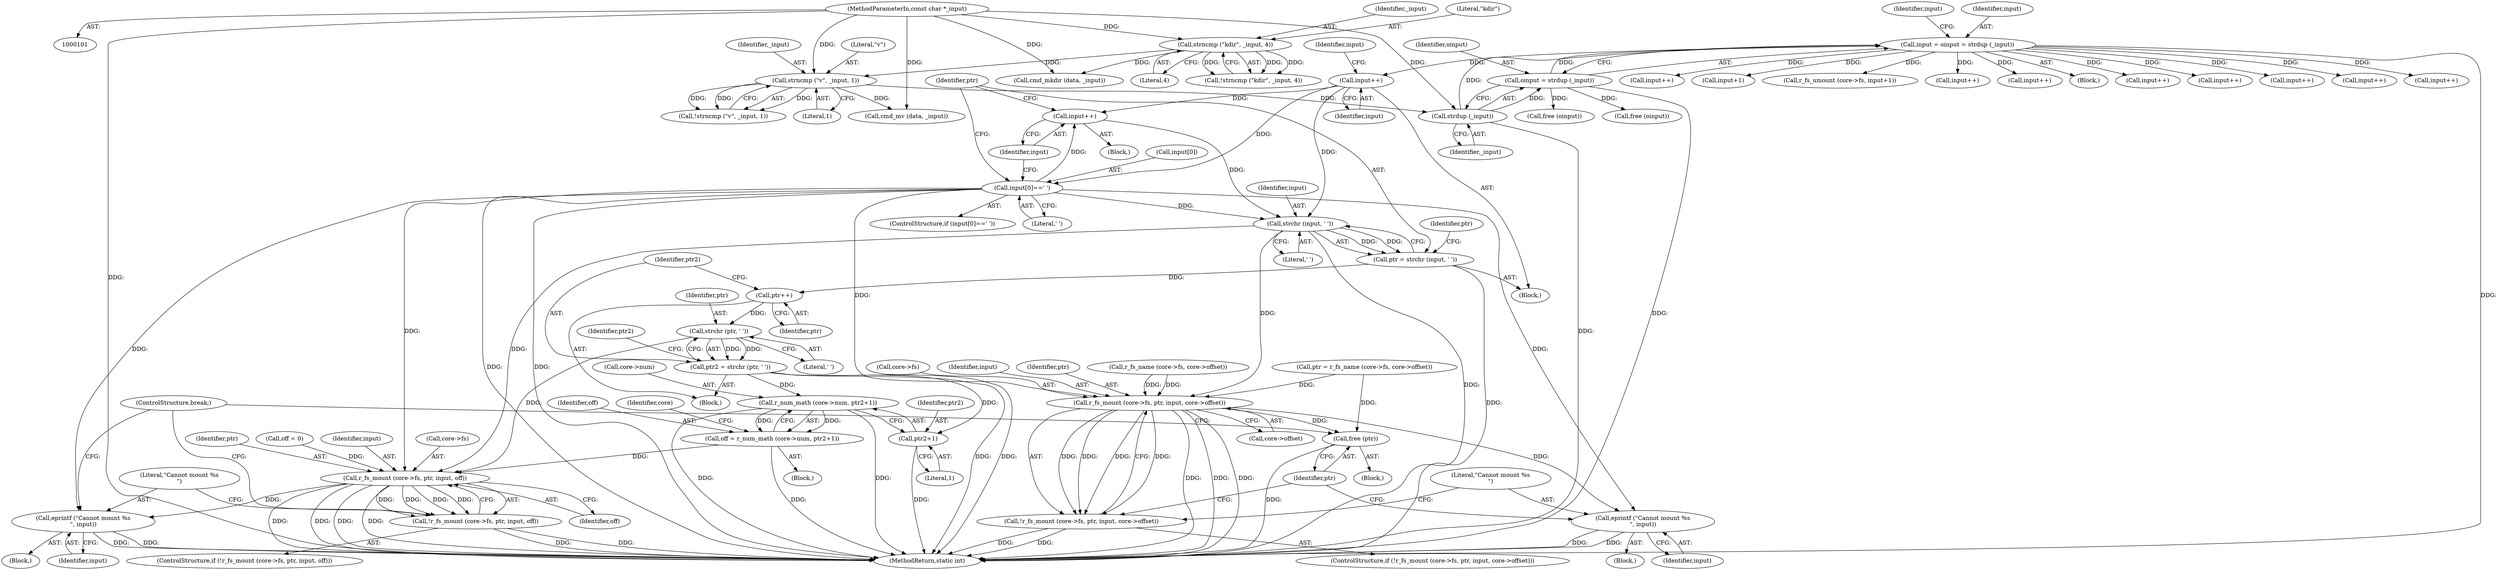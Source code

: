 digraph "0_radare2_65000a7fd9eea62359e6d6714f17b94a99a82edd@API" {
"1000171" [label="(Call,strchr (input, ' '))"];
"1000158" [label="(Call,input++)"];
"1000147" [label="(Call,input = oinput = strdup (_input))"];
"1000149" [label="(Call,oinput = strdup (_input))"];
"1000151" [label="(Call,strdup (_input))"];
"1000138" [label="(Call,strncmp (\"v\", _input, 1))"];
"1000127" [label="(Call,strncmp (\"kdir\", _input, 4))"];
"1000103" [label="(MethodParameterIn,const char *_input)"];
"1000167" [label="(Call,input++)"];
"1000161" [label="(Call,input[0]==' ')"];
"1000169" [label="(Call,ptr = strchr (input, ' '))"];
"1000181" [label="(Call,ptr++)"];
"1000185" [label="(Call,strchr (ptr, ' '))"];
"1000183" [label="(Call,ptr2 = strchr (ptr, ' '))"];
"1000197" [label="(Call,r_num_math (core->num, ptr2+1))"];
"1000195" [label="(Call,off = r_num_math (core->num, ptr2+1))"];
"1000206" [label="(Call,r_fs_mount (core->fs, ptr, input, off))"];
"1000205" [label="(Call,!r_fs_mount (core->fs, ptr, input, off))"];
"1000214" [label="(Call,eprintf (\"Cannot mount %s\n\", input))"];
"1000201" [label="(Call,ptr2+1)"];
"1000236" [label="(Call,r_fs_mount (core->fs, ptr, input, core->offset))"];
"1000235" [label="(Call,!r_fs_mount (core->fs, ptr, input, core->offset))"];
"1000246" [label="(Call,eprintf (\"Cannot mount %s\n\", input))"];
"1000249" [label="(Call,free (ptr))"];
"1000133" [label="(Call,cmd_mkdir (data, _input))"];
"1000204" [label="(ControlStructure,if (!r_fs_mount (core->fs, ptr, input, off)))"];
"1000241" [label="(Identifier,input)"];
"1000137" [label="(Call,!strncmp (\"v\", _input, 1))"];
"1000203" [label="(Literal,1)"];
"1000458" [label="(Call,input++)"];
"1000166" [label="(Block,)"];
"1000257" [label="(Call,input+1)"];
"1000187" [label="(Literal,' ')"];
"1000250" [label="(Identifier,ptr)"];
"1000129" [label="(Identifier,_input)"];
"1000127" [label="(Call,strncmp (\"kdir\", _input, 4))"];
"1000183" [label="(Call,ptr2 = strchr (ptr, ' '))"];
"1000201" [label="(Call,ptr2+1)"];
"1000213" [label="(Block,)"];
"1000676" [label="(MethodReturn,static int)"];
"1000139" [label="(Literal,\"v\")"];
"1000175" [label="(Identifier,ptr)"];
"1000172" [label="(Identifier,input)"];
"1000246" [label="(Call,eprintf (\"Cannot mount %s\n\", input))"];
"1000181" [label="(Call,ptr++)"];
"1000185" [label="(Call,strchr (ptr, ' '))"];
"1000165" [label="(Literal,' ')"];
"1000173" [label="(Literal,' ')"];
"1000168" [label="(Identifier,input)"];
"1000152" [label="(Identifier,_input)"];
"1000253" [label="(Call,r_fs_umount (core->fs, input+1))"];
"1000212" [label="(Identifier,off)"];
"1000159" [label="(Identifier,input)"];
"1000198" [label="(Call,core->num)"];
"1000140" [label="(Identifier,_input)"];
"1000162" [label="(Call,input[0])"];
"1000138" [label="(Call,strncmp (\"v\", _input, 1))"];
"1000144" [label="(Call,cmd_mv (data, _input))"];
"1000672" [label="(Call,free (oinput))"];
"1000189" [label="(Identifier,ptr2)"];
"1000235" [label="(Call,!r_fs_mount (core->fs, ptr, input, core->offset))"];
"1000245" [label="(Block,)"];
"1000242" [label="(Call,core->offset)"];
"1000148" [label="(Identifier,input)"];
"1000543" [label="(Call,input++)"];
"1000216" [label="(Identifier,input)"];
"1000643" [label="(Call,input++)"];
"1000104" [label="(Block,)"];
"1000151" [label="(Call,strdup (_input))"];
"1000169" [label="(Call,ptr = strchr (input, ' '))"];
"1000190" [label="(Block,)"];
"1000161" [label="(Call,input[0]==' ')"];
"1000532" [label="(Call,input++)"];
"1000141" [label="(Literal,1)"];
"1000186" [label="(Identifier,ptr)"];
"1000184" [label="(Identifier,ptr2)"];
"1000411" [label="(Call,input++)"];
"1000195" [label="(Call,off = r_num_math (core->num, ptr2+1))"];
"1000155" [label="(Identifier,input)"];
"1000211" [label="(Identifier,input)"];
"1000344" [label="(Call,input++)"];
"1000240" [label="(Identifier,ptr)"];
"1000234" [label="(ControlStructure,if (!r_fs_mount (core->fs, ptr, input, core->offset)))"];
"1000197" [label="(Call,r_num_math (core->num, ptr2+1))"];
"1000126" [label="(Call,!strncmp (\"kdir\", _input, 4))"];
"1000248" [label="(Identifier,input)"];
"1000176" [label="(Block,)"];
"1000170" [label="(Identifier,ptr)"];
"1000639" [label="(Call,free (oinput))"];
"1000158" [label="(Call,input++)"];
"1000196" [label="(Identifier,off)"];
"1000163" [label="(Identifier,input)"];
"1000149" [label="(Call,oinput = strdup (_input))"];
"1000223" [label="(Call,r_fs_name (core->fs, core->offset))"];
"1000147" [label="(Call,input = oinput = strdup (_input))"];
"1000207" [label="(Call,core->fs)"];
"1000156" [label="(Block,)"];
"1000128" [label="(Literal,\"kdir\")"];
"1000584" [label="(Call,input++)"];
"1000150" [label="(Identifier,oinput)"];
"1000218" [label="(Block,)"];
"1000210" [label="(Identifier,ptr)"];
"1000247" [label="(Literal,\"Cannot mount %s\n\")"];
"1000182" [label="(Identifier,ptr)"];
"1000251" [label="(ControlStructure,break;)"];
"1000171" [label="(Call,strchr (input, ' '))"];
"1000214" [label="(Call,eprintf (\"Cannot mount %s\n\", input))"];
"1000130" [label="(Literal,4)"];
"1000205" [label="(Call,!r_fs_mount (core->fs, ptr, input, off))"];
"1000236" [label="(Call,r_fs_mount (core->fs, ptr, input, core->offset))"];
"1000249" [label="(Call,free (ptr))"];
"1000103" [label="(MethodParameterIn,const char *_input)"];
"1000106" [label="(Call,off = 0)"];
"1000221" [label="(Call,ptr = r_fs_name (core->fs, core->offset))"];
"1000215" [label="(Literal,\"Cannot mount %s\n\")"];
"1000237" [label="(Call,core->fs)"];
"1000206" [label="(Call,r_fs_mount (core->fs, ptr, input, off))"];
"1000208" [label="(Identifier,core)"];
"1000307" [label="(Call,input++)"];
"1000160" [label="(ControlStructure,if (input[0]==' '))"];
"1000202" [label="(Identifier,ptr2)"];
"1000167" [label="(Call,input++)"];
"1000171" -> "1000169"  [label="AST: "];
"1000171" -> "1000173"  [label="CFG: "];
"1000172" -> "1000171"  [label="AST: "];
"1000173" -> "1000171"  [label="AST: "];
"1000169" -> "1000171"  [label="CFG: "];
"1000171" -> "1000676"  [label="DDG: "];
"1000171" -> "1000169"  [label="DDG: "];
"1000171" -> "1000169"  [label="DDG: "];
"1000158" -> "1000171"  [label="DDG: "];
"1000167" -> "1000171"  [label="DDG: "];
"1000161" -> "1000171"  [label="DDG: "];
"1000171" -> "1000206"  [label="DDG: "];
"1000171" -> "1000236"  [label="DDG: "];
"1000158" -> "1000156"  [label="AST: "];
"1000158" -> "1000159"  [label="CFG: "];
"1000159" -> "1000158"  [label="AST: "];
"1000163" -> "1000158"  [label="CFG: "];
"1000147" -> "1000158"  [label="DDG: "];
"1000158" -> "1000161"  [label="DDG: "];
"1000158" -> "1000167"  [label="DDG: "];
"1000147" -> "1000104"  [label="AST: "];
"1000147" -> "1000149"  [label="CFG: "];
"1000148" -> "1000147"  [label="AST: "];
"1000149" -> "1000147"  [label="AST: "];
"1000155" -> "1000147"  [label="CFG: "];
"1000147" -> "1000676"  [label="DDG: "];
"1000149" -> "1000147"  [label="DDG: "];
"1000151" -> "1000147"  [label="DDG: "];
"1000147" -> "1000253"  [label="DDG: "];
"1000147" -> "1000257"  [label="DDG: "];
"1000147" -> "1000307"  [label="DDG: "];
"1000147" -> "1000344"  [label="DDG: "];
"1000147" -> "1000411"  [label="DDG: "];
"1000147" -> "1000458"  [label="DDG: "];
"1000147" -> "1000532"  [label="DDG: "];
"1000147" -> "1000543"  [label="DDG: "];
"1000147" -> "1000584"  [label="DDG: "];
"1000147" -> "1000643"  [label="DDG: "];
"1000149" -> "1000151"  [label="CFG: "];
"1000150" -> "1000149"  [label="AST: "];
"1000151" -> "1000149"  [label="AST: "];
"1000149" -> "1000676"  [label="DDG: "];
"1000151" -> "1000149"  [label="DDG: "];
"1000149" -> "1000639"  [label="DDG: "];
"1000149" -> "1000672"  [label="DDG: "];
"1000151" -> "1000152"  [label="CFG: "];
"1000152" -> "1000151"  [label="AST: "];
"1000151" -> "1000676"  [label="DDG: "];
"1000138" -> "1000151"  [label="DDG: "];
"1000103" -> "1000151"  [label="DDG: "];
"1000138" -> "1000137"  [label="AST: "];
"1000138" -> "1000141"  [label="CFG: "];
"1000139" -> "1000138"  [label="AST: "];
"1000140" -> "1000138"  [label="AST: "];
"1000141" -> "1000138"  [label="AST: "];
"1000137" -> "1000138"  [label="CFG: "];
"1000138" -> "1000137"  [label="DDG: "];
"1000138" -> "1000137"  [label="DDG: "];
"1000138" -> "1000137"  [label="DDG: "];
"1000127" -> "1000138"  [label="DDG: "];
"1000103" -> "1000138"  [label="DDG: "];
"1000138" -> "1000144"  [label="DDG: "];
"1000127" -> "1000126"  [label="AST: "];
"1000127" -> "1000130"  [label="CFG: "];
"1000128" -> "1000127"  [label="AST: "];
"1000129" -> "1000127"  [label="AST: "];
"1000130" -> "1000127"  [label="AST: "];
"1000126" -> "1000127"  [label="CFG: "];
"1000127" -> "1000126"  [label="DDG: "];
"1000127" -> "1000126"  [label="DDG: "];
"1000127" -> "1000126"  [label="DDG: "];
"1000103" -> "1000127"  [label="DDG: "];
"1000127" -> "1000133"  [label="DDG: "];
"1000103" -> "1000101"  [label="AST: "];
"1000103" -> "1000676"  [label="DDG: "];
"1000103" -> "1000133"  [label="DDG: "];
"1000103" -> "1000144"  [label="DDG: "];
"1000167" -> "1000166"  [label="AST: "];
"1000167" -> "1000168"  [label="CFG: "];
"1000168" -> "1000167"  [label="AST: "];
"1000170" -> "1000167"  [label="CFG: "];
"1000161" -> "1000167"  [label="DDG: "];
"1000161" -> "1000160"  [label="AST: "];
"1000161" -> "1000165"  [label="CFG: "];
"1000162" -> "1000161"  [label="AST: "];
"1000165" -> "1000161"  [label="AST: "];
"1000168" -> "1000161"  [label="CFG: "];
"1000170" -> "1000161"  [label="CFG: "];
"1000161" -> "1000676"  [label="DDG: "];
"1000161" -> "1000676"  [label="DDG: "];
"1000161" -> "1000206"  [label="DDG: "];
"1000161" -> "1000214"  [label="DDG: "];
"1000161" -> "1000236"  [label="DDG: "];
"1000161" -> "1000246"  [label="DDG: "];
"1000169" -> "1000156"  [label="AST: "];
"1000170" -> "1000169"  [label="AST: "];
"1000175" -> "1000169"  [label="CFG: "];
"1000169" -> "1000676"  [label="DDG: "];
"1000169" -> "1000181"  [label="DDG: "];
"1000181" -> "1000176"  [label="AST: "];
"1000181" -> "1000182"  [label="CFG: "];
"1000182" -> "1000181"  [label="AST: "];
"1000184" -> "1000181"  [label="CFG: "];
"1000181" -> "1000185"  [label="DDG: "];
"1000185" -> "1000183"  [label="AST: "];
"1000185" -> "1000187"  [label="CFG: "];
"1000186" -> "1000185"  [label="AST: "];
"1000187" -> "1000185"  [label="AST: "];
"1000183" -> "1000185"  [label="CFG: "];
"1000185" -> "1000183"  [label="DDG: "];
"1000185" -> "1000183"  [label="DDG: "];
"1000185" -> "1000206"  [label="DDG: "];
"1000183" -> "1000176"  [label="AST: "];
"1000184" -> "1000183"  [label="AST: "];
"1000189" -> "1000183"  [label="CFG: "];
"1000183" -> "1000676"  [label="DDG: "];
"1000183" -> "1000676"  [label="DDG: "];
"1000183" -> "1000197"  [label="DDG: "];
"1000183" -> "1000201"  [label="DDG: "];
"1000197" -> "1000195"  [label="AST: "];
"1000197" -> "1000201"  [label="CFG: "];
"1000198" -> "1000197"  [label="AST: "];
"1000201" -> "1000197"  [label="AST: "];
"1000195" -> "1000197"  [label="CFG: "];
"1000197" -> "1000676"  [label="DDG: "];
"1000197" -> "1000676"  [label="DDG: "];
"1000197" -> "1000195"  [label="DDG: "];
"1000197" -> "1000195"  [label="DDG: "];
"1000195" -> "1000190"  [label="AST: "];
"1000196" -> "1000195"  [label="AST: "];
"1000208" -> "1000195"  [label="CFG: "];
"1000195" -> "1000676"  [label="DDG: "];
"1000195" -> "1000206"  [label="DDG: "];
"1000206" -> "1000205"  [label="AST: "];
"1000206" -> "1000212"  [label="CFG: "];
"1000207" -> "1000206"  [label="AST: "];
"1000210" -> "1000206"  [label="AST: "];
"1000211" -> "1000206"  [label="AST: "];
"1000212" -> "1000206"  [label="AST: "];
"1000205" -> "1000206"  [label="CFG: "];
"1000206" -> "1000676"  [label="DDG: "];
"1000206" -> "1000676"  [label="DDG: "];
"1000206" -> "1000676"  [label="DDG: "];
"1000206" -> "1000676"  [label="DDG: "];
"1000206" -> "1000205"  [label="DDG: "];
"1000206" -> "1000205"  [label="DDG: "];
"1000206" -> "1000205"  [label="DDG: "];
"1000206" -> "1000205"  [label="DDG: "];
"1000106" -> "1000206"  [label="DDG: "];
"1000206" -> "1000214"  [label="DDG: "];
"1000205" -> "1000204"  [label="AST: "];
"1000215" -> "1000205"  [label="CFG: "];
"1000251" -> "1000205"  [label="CFG: "];
"1000205" -> "1000676"  [label="DDG: "];
"1000205" -> "1000676"  [label="DDG: "];
"1000214" -> "1000213"  [label="AST: "];
"1000214" -> "1000216"  [label="CFG: "];
"1000215" -> "1000214"  [label="AST: "];
"1000216" -> "1000214"  [label="AST: "];
"1000251" -> "1000214"  [label="CFG: "];
"1000214" -> "1000676"  [label="DDG: "];
"1000214" -> "1000676"  [label="DDG: "];
"1000201" -> "1000203"  [label="CFG: "];
"1000202" -> "1000201"  [label="AST: "];
"1000203" -> "1000201"  [label="AST: "];
"1000201" -> "1000676"  [label="DDG: "];
"1000236" -> "1000235"  [label="AST: "];
"1000236" -> "1000242"  [label="CFG: "];
"1000237" -> "1000236"  [label="AST: "];
"1000240" -> "1000236"  [label="AST: "];
"1000241" -> "1000236"  [label="AST: "];
"1000242" -> "1000236"  [label="AST: "];
"1000235" -> "1000236"  [label="CFG: "];
"1000236" -> "1000676"  [label="DDG: "];
"1000236" -> "1000676"  [label="DDG: "];
"1000236" -> "1000676"  [label="DDG: "];
"1000236" -> "1000235"  [label="DDG: "];
"1000236" -> "1000235"  [label="DDG: "];
"1000236" -> "1000235"  [label="DDG: "];
"1000236" -> "1000235"  [label="DDG: "];
"1000223" -> "1000236"  [label="DDG: "];
"1000223" -> "1000236"  [label="DDG: "];
"1000221" -> "1000236"  [label="DDG: "];
"1000236" -> "1000246"  [label="DDG: "];
"1000236" -> "1000249"  [label="DDG: "];
"1000235" -> "1000234"  [label="AST: "];
"1000247" -> "1000235"  [label="CFG: "];
"1000250" -> "1000235"  [label="CFG: "];
"1000235" -> "1000676"  [label="DDG: "];
"1000235" -> "1000676"  [label="DDG: "];
"1000246" -> "1000245"  [label="AST: "];
"1000246" -> "1000248"  [label="CFG: "];
"1000247" -> "1000246"  [label="AST: "];
"1000248" -> "1000246"  [label="AST: "];
"1000250" -> "1000246"  [label="CFG: "];
"1000246" -> "1000676"  [label="DDG: "];
"1000246" -> "1000676"  [label="DDG: "];
"1000249" -> "1000218"  [label="AST: "];
"1000249" -> "1000250"  [label="CFG: "];
"1000250" -> "1000249"  [label="AST: "];
"1000251" -> "1000249"  [label="CFG: "];
"1000249" -> "1000676"  [label="DDG: "];
"1000221" -> "1000249"  [label="DDG: "];
}
